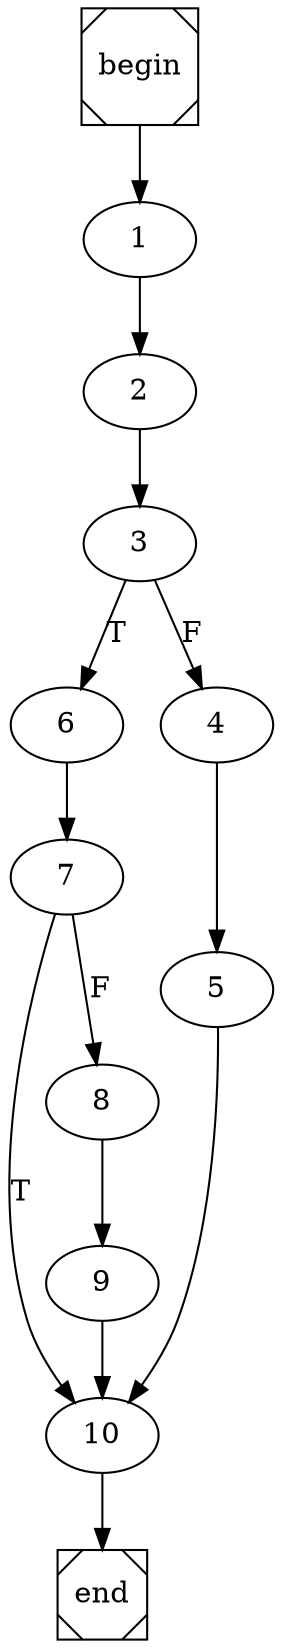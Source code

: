 digraph cfg {
	begin [shape=Msquare];
	end [shape=Msquare];
	begin -> 1;	1 -> 2;	2 -> 3;	3 -> 6[label=T];	3 -> 4[label=F];	4 -> 5;	5 -> 10;	6 -> 7;	7 -> 10[label=T];	7 -> 8[label=F];	8 -> 9;	9 -> 10;	10 -> end;}

